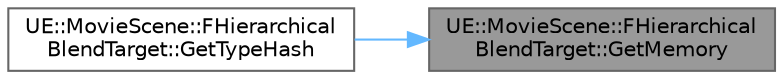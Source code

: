 digraph "UE::MovieScene::FHierarchicalBlendTarget::GetMemory"
{
 // INTERACTIVE_SVG=YES
 // LATEX_PDF_SIZE
  bgcolor="transparent";
  edge [fontname=Helvetica,fontsize=10,labelfontname=Helvetica,labelfontsize=10];
  node [fontname=Helvetica,fontsize=10,shape=box,height=0.2,width=0.4];
  rankdir="RL";
  Node1 [id="Node000001",label="UE::MovieScene::FHierarchical\lBlendTarget::GetMemory",height=0.2,width=0.4,color="gray40", fillcolor="grey60", style="filled", fontcolor="black",tooltip=" "];
  Node1 -> Node2 [id="edge1_Node000001_Node000002",dir="back",color="steelblue1",style="solid",tooltip=" "];
  Node2 [id="Node000002",label="UE::MovieScene::FHierarchical\lBlendTarget::GetTypeHash",height=0.2,width=0.4,color="grey40", fillcolor="white", style="filled",URL="$df/df6/structUE_1_1MovieScene_1_1FHierarchicalBlendTarget.html#a8c81cf9f7344e3e2e0b56892c8a70396",tooltip=" "];
}
